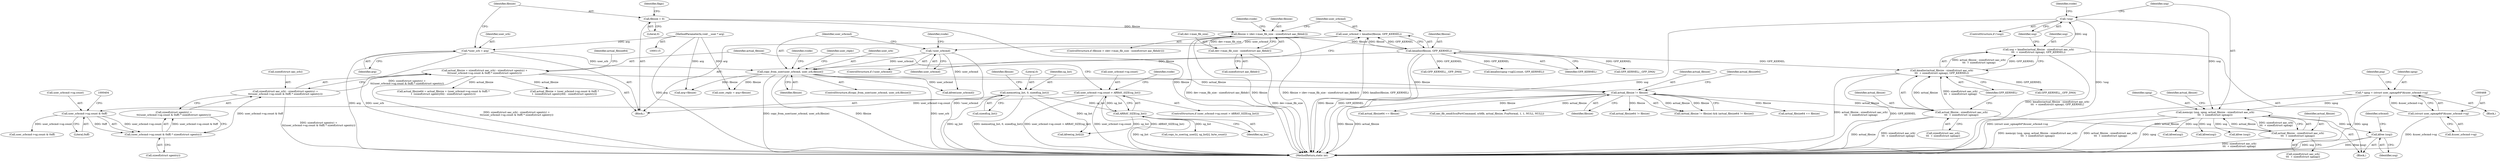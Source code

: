 digraph "1_linux_b4789b8e6be3151a955ade74872822f30e8cd914@pointer" {
"1000918" [label="(Call,kfree (usg))"];
"1000717" [label="(Call,memcpy (usg, upsg, actual_fibsize - sizeof(struct aac_srb)\n\t\t\t  + sizeof(struct sgmap)))"];
"1000709" [label="(Call,!usg)"];
"1000697" [label="(Call,usg = kmalloc(actual_fibsize - sizeof(struct aac_srb)\n\t\t\t  + sizeof(struct sgmap), GFP_KERNEL))"];
"1000699" [label="(Call,kmalloc(actual_fibsize - sizeof(struct aac_srb)\n\t\t\t  + sizeof(struct sgmap), GFP_KERNEL))"];
"1000700" [label="(Call,actual_fibsize - sizeof(struct aac_srb)\n\t\t\t  + sizeof(struct sgmap))"];
"1000424" [label="(Call,actual_fibsize != fibsize)"];
"1000387" [label="(Call,actual_fibsize = sizeof(struct aac_srb) - sizeof(struct sgentry) +\n\t\t((user_srbcmd->sg.count & 0xff) * sizeof(struct sgentry)))"];
"1000389" [label="(Call,sizeof(struct aac_srb) - sizeof(struct sgentry) +\n\t\t((user_srbcmd->sg.count & 0xff) * sizeof(struct sgentry)))"];
"1000395" [label="(Call,(user_srbcmd->sg.count & 0xff) * sizeof(struct sgentry))"];
"1000396" [label="(Call,user_srbcmd->sg.count & 0xff)"];
"1000373" [label="(Call,user_srbcmd->sg.count > ARRAY_SIZE(sg_list))"];
"1000379" [label="(Call,ARRAY_SIZE(sg_list))"];
"1000208" [label="(Call,memset(sg_list, 0, sizeof(sg_list)))"];
"1000259" [label="(Call,copy_from_user(user_srbcmd, user_srb,fibsize))"];
"1000250" [label="(Call,!user_srbcmd)"];
"1000244" [label="(Call,user_srbcmd = kmalloc(fibsize, GFP_KERNEL))"];
"1000246" [label="(Call,kmalloc(fibsize, GFP_KERNEL))"];
"1000230" [label="(Call,fibsize > (dev->max_fib_size - sizeof(struct aac_fibhdr)))"];
"1000136" [label="(Call,fibsize = 0)"];
"1000232" [label="(Call,dev->max_fib_size - sizeof(struct aac_fibhdr))"];
"1000130" [label="(Call,*user_srb = arg)"];
"1000117" [label="(MethodParameterIn,void __user * arg)"];
"1000465" [label="(Call,* upsg = (struct user_sgmap64*)&user_srbcmd->sg)"];
"1000467" [label="(Call,(struct user_sgmap64*)&user_srbcmd->sg)"];
"1000720" [label="(Call,actual_fibsize - sizeof(struct aac_srb)\n\t\t\t  + sizeof(struct sgmap))"];
"1000469" [label="(Call,&user_srbcmd->sg)"];
"1000397" [label="(Call,user_srbcmd->sg.count)"];
"1000261" [label="(Identifier,user_srb)"];
"1000265" [label="(Identifier,rcode)"];
"1000248" [label="(Identifier,GFP_KERNEL)"];
"1000697" [label="(Call,usg = kmalloc(actual_fibsize - sizeof(struct aac_srb)\n\t\t\t  + sizeof(struct sgmap), GFP_KERNEL))"];
"1000373" [label="(Call,user_srbcmd->sg.count > ARRAY_SIZE(sg_list))"];
"1000962" [label="(Call,actual_fibsize64 == fibsize)"];
"1000387" [label="(Call,actual_fibsize = sizeof(struct aac_srb) - sizeof(struct sgentry) +\n\t\t((user_srbcmd->sg.count & 0xff) * sizeof(struct sgentry)))"];
"1000428" [label="(Identifier,actual_fibsize64)"];
"1001461" [label="(Call,kfree(sg_list[i]))"];
"1000843" [label="(Call,kfree (usg))"];
"1001338" [label="(Call,aac_fib_send(ScsiPortCommand, srbfib, actual_fibsize, FsaNormal, 1, 1, NULL, NULL))"];
"1000424" [label="(Call,actual_fibsize != fibsize)"];
"1000699" [label="(Call,kmalloc(actual_fibsize - sizeof(struct aac_srb)\n\t\t\t  + sizeof(struct sgmap), GFP_KERNEL))"];
"1000132" [label="(Identifier,arg)"];
"1000380" [label="(Identifier,sg_list)"];
"1000922" [label="(Identifier,srbcmd)"];
"1000406" [label="(Identifier,actual_fibsize64)"];
"1000708" [label="(ControlStructure,if (!usg))"];
"1000137" [label="(Identifier,fibsize)"];
"1000388" [label="(Identifier,actual_fibsize)"];
"1001027" [label="(Call,GFP_KERNEL|__GFP_DMA)"];
"1000426" [label="(Identifier,fibsize)"];
"1000258" [label="(ControlStructure,if(copy_from_user(user_srbcmd, user_srb,fibsize)))"];
"1000270" [label="(Identifier,user_reply)"];
"1000244" [label="(Call,user_srbcmd = kmalloc(fibsize, GFP_KERNEL))"];
"1000251" [label="(Identifier,user_srbcmd)"];
"1000141" [label="(Identifier,flags)"];
"1000463" [label="(Block,)"];
"1000216" [label="(Identifier,fibsize)"];
"1000710" [label="(Identifier,usg)"];
"1000427" [label="(Call,actual_fibsize64 != fibsize)"];
"1000407" [label="(Call,actual_fibsize + (user_srbcmd->sg.count & 0xff) *\n\t  (sizeof(struct sgentry64) - sizeof(struct sgentry)))"];
"1000402" [label="(Literal,0xff)"];
"1000395" [label="(Call,(user_srbcmd->sg.count & 0xff) * sizeof(struct sgentry))"];
"1000918" [label="(Call,kfree (usg))"];
"1000423" [label="(Call,(actual_fibsize != fibsize) && (actual_fibsize64 != fibsize))"];
"1000396" [label="(Call,user_srbcmd->sg.count & 0xff)"];
"1000467" [label="(Call,(struct user_sgmap64*)&user_srbcmd->sg)"];
"1000545" [label="(Call,GFP_KERNEL|__GFP_DMA)"];
"1000403" [label="(Call,sizeof(struct sgentry))"];
"1000700" [label="(Call,actual_fibsize - sizeof(struct aac_srb)\n\t\t\t  + sizeof(struct sgmap))"];
"1000425" [label="(Identifier,actual_fibsize)"];
"1000208" [label="(Call,memset(sg_list, 0, sizeof(sg_list)))"];
"1000230" [label="(Call,fibsize > (dev->max_fib_size - sizeof(struct aac_fibhdr)))"];
"1000787" [label="(Call,GFP_KERNEL|__GFP_DMA)"];
"1000721" [label="(Identifier,actual_fibsize)"];
"1000392" [label="(Call,sizeof(struct sgentry) +\n\t\t((user_srbcmd->sg.count & 0xff) * sizeof(struct sgentry)))"];
"1000247" [label="(Identifier,fibsize)"];
"1000249" [label="(ControlStructure,if (!user_srbcmd))"];
"1000246" [label="(Call,kmalloc(fibsize, GFP_KERNEL))"];
"1000718" [label="(Identifier,usg)"];
"1000720" [label="(Call,actual_fibsize - sizeof(struct aac_srb)\n\t\t\t  + sizeof(struct sgmap))"];
"1000707" [label="(Identifier,GFP_KERNEL)"];
"1000475" [label="(Identifier,psg)"];
"1000722" [label="(Call,sizeof(struct aac_srb)\n\t\t\t  + sizeof(struct sgmap))"];
"1000250" [label="(Call,!user_srbcmd)"];
"1000695" [label="(Block,)"];
"1000410" [label="(Call,user_srbcmd->sg.count & 0xff)"];
"1000383" [label="(Identifier,rcode)"];
"1000240" [label="(Identifier,rcode)"];
"1000405" [label="(Call,actual_fibsize64 = actual_fibsize + (user_srbcmd->sg.count & 0xff) *\n\t  (sizeof(struct sgentry64) - sizeof(struct sgentry)))"];
"1000260" [label="(Identifier,user_srbcmd)"];
"1000211" [label="(Call,sizeof(sg_list))"];
"1000231" [label="(Identifier,fibsize)"];
"1000117" [label="(MethodParameterIn,void __user * arg)"];
"1000698" [label="(Identifier,usg)"];
"1000374" [label="(Call,user_srbcmd->sg.count)"];
"1000233" [label="(Call,dev->max_fib_size)"];
"1000919" [label="(Identifier,usg)"];
"1000713" [label="(Identifier,rcode)"];
"1000232" [label="(Call,dev->max_fib_size - sizeof(struct aac_fibhdr))"];
"1000138" [label="(Literal,0)"];
"1000717" [label="(Call,memcpy (usg, upsg, actual_fibsize - sizeof(struct aac_srb)\n\t\t\t  + sizeof(struct sgmap)))"];
"1000701" [label="(Identifier,actual_fibsize)"];
"1000210" [label="(Literal,0)"];
"1001477" [label="(MethodReturn,static int)"];
"1000229" [label="(ControlStructure,if (fibsize > (dev->max_fib_size - sizeof(struct aac_fibhdr))))"];
"1000254" [label="(Identifier,rcode)"];
"1000262" [label="(Identifier,fibsize)"];
"1001416" [label="(Call,copy_to_user(sg_user[i], sg_list[i], byte_count))"];
"1000465" [label="(Call,* upsg = (struct user_sgmap64*)&user_srbcmd->sg)"];
"1000245" [label="(Identifier,user_srbcmd)"];
"1000236" [label="(Call,sizeof(struct aac_fibhdr))"];
"1000372" [label="(ControlStructure,if (user_srbcmd->sg.count > ARRAY_SIZE(sg_list)))"];
"1000483" [label="(Call,actual_fibsize64 == fibsize)"];
"1000271" [label="(Call,arg+fibsize)"];
"1000136" [label="(Call,fibsize = 0)"];
"1000269" [label="(Call,user_reply = arg+fibsize)"];
"1000702" [label="(Call,sizeof(struct aac_srb)\n\t\t\t  + sizeof(struct sgmap))"];
"1000390" [label="(Call,sizeof(struct aac_srb))"];
"1000719" [label="(Identifier,upsg)"];
"1000770" [label="(Call,kfree(usg))"];
"1000209" [label="(Identifier,sg_list)"];
"1000794" [label="(Call,kfree(usg))"];
"1000389" [label="(Call,sizeof(struct aac_srb) - sizeof(struct sgentry) +\n\t\t((user_srbcmd->sg.count & 0xff) * sizeof(struct sgentry)))"];
"1000466" [label="(Identifier,upsg)"];
"1000709" [label="(Call,!usg)"];
"1000259" [label="(Call,copy_from_user(user_srbcmd, user_srb,fibsize))"];
"1000728" [label="(Identifier,actual_fibsize)"];
"1001449" [label="(Call,kfree(user_srbcmd))"];
"1000130" [label="(Call,*user_srb = arg)"];
"1001207" [label="(Call,kmalloc(upsg->sg[i].count, GFP_KERNEL))"];
"1000379" [label="(Call,ARRAY_SIZE(sg_list))"];
"1000118" [label="(Block,)"];
"1000131" [label="(Identifier,user_srb)"];
"1000918" -> "1000695"  [label="AST: "];
"1000918" -> "1000919"  [label="CFG: "];
"1000919" -> "1000918"  [label="AST: "];
"1000922" -> "1000918"  [label="CFG: "];
"1000918" -> "1001477"  [label="DDG: kfree (usg)"];
"1000918" -> "1001477"  [label="DDG: usg"];
"1000717" -> "1000918"  [label="DDG: usg"];
"1000717" -> "1000695"  [label="AST: "];
"1000717" -> "1000720"  [label="CFG: "];
"1000718" -> "1000717"  [label="AST: "];
"1000719" -> "1000717"  [label="AST: "];
"1000720" -> "1000717"  [label="AST: "];
"1000728" -> "1000717"  [label="CFG: "];
"1000717" -> "1001477"  [label="DDG: memcpy (usg, upsg, actual_fibsize - sizeof(struct aac_srb)\n\t\t\t  + sizeof(struct sgmap))"];
"1000717" -> "1001477"  [label="DDG: actual_fibsize - sizeof(struct aac_srb)\n\t\t\t  + sizeof(struct sgmap)"];
"1000717" -> "1001477"  [label="DDG: upsg"];
"1000709" -> "1000717"  [label="DDG: usg"];
"1000465" -> "1000717"  [label="DDG: upsg"];
"1000720" -> "1000717"  [label="DDG: actual_fibsize"];
"1000720" -> "1000717"  [label="DDG: sizeof(struct aac_srb)\n\t\t\t  + sizeof(struct sgmap)"];
"1000717" -> "1000770"  [label="DDG: usg"];
"1000717" -> "1000794"  [label="DDG: usg"];
"1000717" -> "1000843"  [label="DDG: usg"];
"1000709" -> "1000708"  [label="AST: "];
"1000709" -> "1000710"  [label="CFG: "];
"1000710" -> "1000709"  [label="AST: "];
"1000713" -> "1000709"  [label="CFG: "];
"1000718" -> "1000709"  [label="CFG: "];
"1000709" -> "1001477"  [label="DDG: !usg"];
"1000709" -> "1001477"  [label="DDG: usg"];
"1000697" -> "1000709"  [label="DDG: usg"];
"1000697" -> "1000695"  [label="AST: "];
"1000697" -> "1000699"  [label="CFG: "];
"1000698" -> "1000697"  [label="AST: "];
"1000699" -> "1000697"  [label="AST: "];
"1000710" -> "1000697"  [label="CFG: "];
"1000697" -> "1001477"  [label="DDG: kmalloc(actual_fibsize - sizeof(struct aac_srb)\n\t\t\t  + sizeof(struct sgmap), GFP_KERNEL)"];
"1000699" -> "1000697"  [label="DDG: actual_fibsize - sizeof(struct aac_srb)\n\t\t\t  + sizeof(struct sgmap)"];
"1000699" -> "1000697"  [label="DDG: GFP_KERNEL"];
"1000699" -> "1000707"  [label="CFG: "];
"1000700" -> "1000699"  [label="AST: "];
"1000707" -> "1000699"  [label="AST: "];
"1000699" -> "1001477"  [label="DDG: actual_fibsize - sizeof(struct aac_srb)\n\t\t\t  + sizeof(struct sgmap)"];
"1000699" -> "1001477"  [label="DDG: GFP_KERNEL"];
"1000700" -> "1000699"  [label="DDG: actual_fibsize"];
"1000700" -> "1000699"  [label="DDG: sizeof(struct aac_srb)\n\t\t\t  + sizeof(struct sgmap)"];
"1000246" -> "1000699"  [label="DDG: GFP_KERNEL"];
"1000699" -> "1000787"  [label="DDG: GFP_KERNEL"];
"1000700" -> "1000702"  [label="CFG: "];
"1000701" -> "1000700"  [label="AST: "];
"1000702" -> "1000700"  [label="AST: "];
"1000707" -> "1000700"  [label="CFG: "];
"1000700" -> "1001477"  [label="DDG: actual_fibsize"];
"1000700" -> "1001477"  [label="DDG: sizeof(struct aac_srb)\n\t\t\t  + sizeof(struct sgmap)"];
"1000424" -> "1000700"  [label="DDG: actual_fibsize"];
"1000700" -> "1000720"  [label="DDG: actual_fibsize"];
"1000424" -> "1000423"  [label="AST: "];
"1000424" -> "1000426"  [label="CFG: "];
"1000425" -> "1000424"  [label="AST: "];
"1000426" -> "1000424"  [label="AST: "];
"1000428" -> "1000424"  [label="CFG: "];
"1000423" -> "1000424"  [label="CFG: "];
"1000424" -> "1001477"  [label="DDG: fibsize"];
"1000424" -> "1001477"  [label="DDG: actual_fibsize"];
"1000424" -> "1000423"  [label="DDG: actual_fibsize"];
"1000424" -> "1000423"  [label="DDG: fibsize"];
"1000387" -> "1000424"  [label="DDG: actual_fibsize"];
"1000259" -> "1000424"  [label="DDG: fibsize"];
"1000424" -> "1000427"  [label="DDG: fibsize"];
"1000424" -> "1000483"  [label="DDG: fibsize"];
"1000424" -> "1000962"  [label="DDG: fibsize"];
"1000424" -> "1001338"  [label="DDG: actual_fibsize"];
"1000387" -> "1000118"  [label="AST: "];
"1000387" -> "1000389"  [label="CFG: "];
"1000388" -> "1000387"  [label="AST: "];
"1000389" -> "1000387"  [label="AST: "];
"1000406" -> "1000387"  [label="CFG: "];
"1000387" -> "1001477"  [label="DDG: sizeof(struct aac_srb) - sizeof(struct sgentry) +\n\t\t((user_srbcmd->sg.count & 0xff) * sizeof(struct sgentry))"];
"1000389" -> "1000387"  [label="DDG: sizeof(struct sgentry) +\n\t\t((user_srbcmd->sg.count & 0xff) * sizeof(struct sgentry))"];
"1000387" -> "1000405"  [label="DDG: actual_fibsize"];
"1000387" -> "1000407"  [label="DDG: actual_fibsize"];
"1000389" -> "1000392"  [label="CFG: "];
"1000390" -> "1000389"  [label="AST: "];
"1000392" -> "1000389"  [label="AST: "];
"1000389" -> "1001477"  [label="DDG: sizeof(struct sgentry) +\n\t\t((user_srbcmd->sg.count & 0xff) * sizeof(struct sgentry))"];
"1000395" -> "1000389"  [label="DDG: user_srbcmd->sg.count & 0xff"];
"1000395" -> "1000392"  [label="AST: "];
"1000395" -> "1000403"  [label="CFG: "];
"1000396" -> "1000395"  [label="AST: "];
"1000403" -> "1000395"  [label="AST: "];
"1000392" -> "1000395"  [label="CFG: "];
"1000395" -> "1000392"  [label="DDG: user_srbcmd->sg.count & 0xff"];
"1000396" -> "1000395"  [label="DDG: user_srbcmd->sg.count"];
"1000396" -> "1000395"  [label="DDG: 0xff"];
"1000396" -> "1000402"  [label="CFG: "];
"1000397" -> "1000396"  [label="AST: "];
"1000402" -> "1000396"  [label="AST: "];
"1000404" -> "1000396"  [label="CFG: "];
"1000373" -> "1000396"  [label="DDG: user_srbcmd->sg.count"];
"1000396" -> "1000410"  [label="DDG: user_srbcmd->sg.count"];
"1000373" -> "1000372"  [label="AST: "];
"1000373" -> "1000379"  [label="CFG: "];
"1000374" -> "1000373"  [label="AST: "];
"1000379" -> "1000373"  [label="AST: "];
"1000383" -> "1000373"  [label="CFG: "];
"1000388" -> "1000373"  [label="CFG: "];
"1000373" -> "1001477"  [label="DDG: ARRAY_SIZE(sg_list)"];
"1000373" -> "1001477"  [label="DDG: user_srbcmd->sg.count > ARRAY_SIZE(sg_list)"];
"1000373" -> "1001477"  [label="DDG: user_srbcmd->sg.count"];
"1000379" -> "1000373"  [label="DDG: sg_list"];
"1000379" -> "1000380"  [label="CFG: "];
"1000380" -> "1000379"  [label="AST: "];
"1000379" -> "1001477"  [label="DDG: sg_list"];
"1000208" -> "1000379"  [label="DDG: sg_list"];
"1000379" -> "1001416"  [label="DDG: sg_list"];
"1000379" -> "1001461"  [label="DDG: sg_list"];
"1000208" -> "1000118"  [label="AST: "];
"1000208" -> "1000211"  [label="CFG: "];
"1000209" -> "1000208"  [label="AST: "];
"1000210" -> "1000208"  [label="AST: "];
"1000211" -> "1000208"  [label="AST: "];
"1000216" -> "1000208"  [label="CFG: "];
"1000208" -> "1001477"  [label="DDG: sg_list"];
"1000208" -> "1001477"  [label="DDG: memset(sg_list, 0, sizeof(sg_list))"];
"1000208" -> "1001461"  [label="DDG: sg_list"];
"1000259" -> "1000258"  [label="AST: "];
"1000259" -> "1000262"  [label="CFG: "];
"1000260" -> "1000259"  [label="AST: "];
"1000261" -> "1000259"  [label="AST: "];
"1000262" -> "1000259"  [label="AST: "];
"1000265" -> "1000259"  [label="CFG: "];
"1000270" -> "1000259"  [label="CFG: "];
"1000259" -> "1001477"  [label="DDG: copy_from_user(user_srbcmd, user_srb,fibsize)"];
"1000259" -> "1001477"  [label="DDG: fibsize"];
"1000259" -> "1001477"  [label="DDG: user_srb"];
"1000250" -> "1000259"  [label="DDG: user_srbcmd"];
"1000130" -> "1000259"  [label="DDG: user_srb"];
"1000246" -> "1000259"  [label="DDG: fibsize"];
"1000259" -> "1000269"  [label="DDG: fibsize"];
"1000259" -> "1000271"  [label="DDG: fibsize"];
"1000259" -> "1001449"  [label="DDG: user_srbcmd"];
"1000250" -> "1000249"  [label="AST: "];
"1000250" -> "1000251"  [label="CFG: "];
"1000251" -> "1000250"  [label="AST: "];
"1000254" -> "1000250"  [label="CFG: "];
"1000260" -> "1000250"  [label="CFG: "];
"1000250" -> "1001477"  [label="DDG: !user_srbcmd"];
"1000244" -> "1000250"  [label="DDG: user_srbcmd"];
"1000250" -> "1001449"  [label="DDG: user_srbcmd"];
"1000244" -> "1000118"  [label="AST: "];
"1000244" -> "1000246"  [label="CFG: "];
"1000245" -> "1000244"  [label="AST: "];
"1000246" -> "1000244"  [label="AST: "];
"1000251" -> "1000244"  [label="CFG: "];
"1000244" -> "1001477"  [label="DDG: kmalloc(fibsize, GFP_KERNEL)"];
"1000246" -> "1000244"  [label="DDG: fibsize"];
"1000246" -> "1000244"  [label="DDG: GFP_KERNEL"];
"1000246" -> "1000248"  [label="CFG: "];
"1000247" -> "1000246"  [label="AST: "];
"1000248" -> "1000246"  [label="AST: "];
"1000246" -> "1001477"  [label="DDG: GFP_KERNEL"];
"1000246" -> "1001477"  [label="DDG: fibsize"];
"1000230" -> "1000246"  [label="DDG: fibsize"];
"1000246" -> "1000545"  [label="DDG: GFP_KERNEL"];
"1000246" -> "1001027"  [label="DDG: GFP_KERNEL"];
"1000246" -> "1001207"  [label="DDG: GFP_KERNEL"];
"1000230" -> "1000229"  [label="AST: "];
"1000230" -> "1000232"  [label="CFG: "];
"1000231" -> "1000230"  [label="AST: "];
"1000232" -> "1000230"  [label="AST: "];
"1000240" -> "1000230"  [label="CFG: "];
"1000245" -> "1000230"  [label="CFG: "];
"1000230" -> "1001477"  [label="DDG: fibsize"];
"1000230" -> "1001477"  [label="DDG: dev->max_fib_size - sizeof(struct aac_fibhdr)"];
"1000230" -> "1001477"  [label="DDG: fibsize > (dev->max_fib_size - sizeof(struct aac_fibhdr))"];
"1000136" -> "1000230"  [label="DDG: fibsize"];
"1000232" -> "1000230"  [label="DDG: dev->max_fib_size"];
"1000136" -> "1000118"  [label="AST: "];
"1000136" -> "1000138"  [label="CFG: "];
"1000137" -> "1000136"  [label="AST: "];
"1000138" -> "1000136"  [label="AST: "];
"1000141" -> "1000136"  [label="CFG: "];
"1000136" -> "1001477"  [label="DDG: fibsize"];
"1000232" -> "1000236"  [label="CFG: "];
"1000233" -> "1000232"  [label="AST: "];
"1000236" -> "1000232"  [label="AST: "];
"1000232" -> "1001477"  [label="DDG: dev->max_fib_size"];
"1000130" -> "1000118"  [label="AST: "];
"1000130" -> "1000132"  [label="CFG: "];
"1000131" -> "1000130"  [label="AST: "];
"1000132" -> "1000130"  [label="AST: "];
"1000137" -> "1000130"  [label="CFG: "];
"1000130" -> "1001477"  [label="DDG: arg"];
"1000130" -> "1001477"  [label="DDG: user_srb"];
"1000117" -> "1000130"  [label="DDG: arg"];
"1000117" -> "1000115"  [label="AST: "];
"1000117" -> "1001477"  [label="DDG: arg"];
"1000117" -> "1000269"  [label="DDG: arg"];
"1000117" -> "1000271"  [label="DDG: arg"];
"1000465" -> "1000463"  [label="AST: "];
"1000465" -> "1000467"  [label="CFG: "];
"1000466" -> "1000465"  [label="AST: "];
"1000467" -> "1000465"  [label="AST: "];
"1000475" -> "1000465"  [label="CFG: "];
"1000465" -> "1001477"  [label="DDG: (struct user_sgmap64*)&user_srbcmd->sg"];
"1000465" -> "1001477"  [label="DDG: upsg"];
"1000467" -> "1000465"  [label="DDG: &user_srbcmd->sg"];
"1000467" -> "1000469"  [label="CFG: "];
"1000468" -> "1000467"  [label="AST: "];
"1000469" -> "1000467"  [label="AST: "];
"1000467" -> "1001477"  [label="DDG: &user_srbcmd->sg"];
"1000720" -> "1000722"  [label="CFG: "];
"1000721" -> "1000720"  [label="AST: "];
"1000722" -> "1000720"  [label="AST: "];
"1000720" -> "1001477"  [label="DDG: sizeof(struct aac_srb)\n\t\t\t  + sizeof(struct sgmap)"];
}
